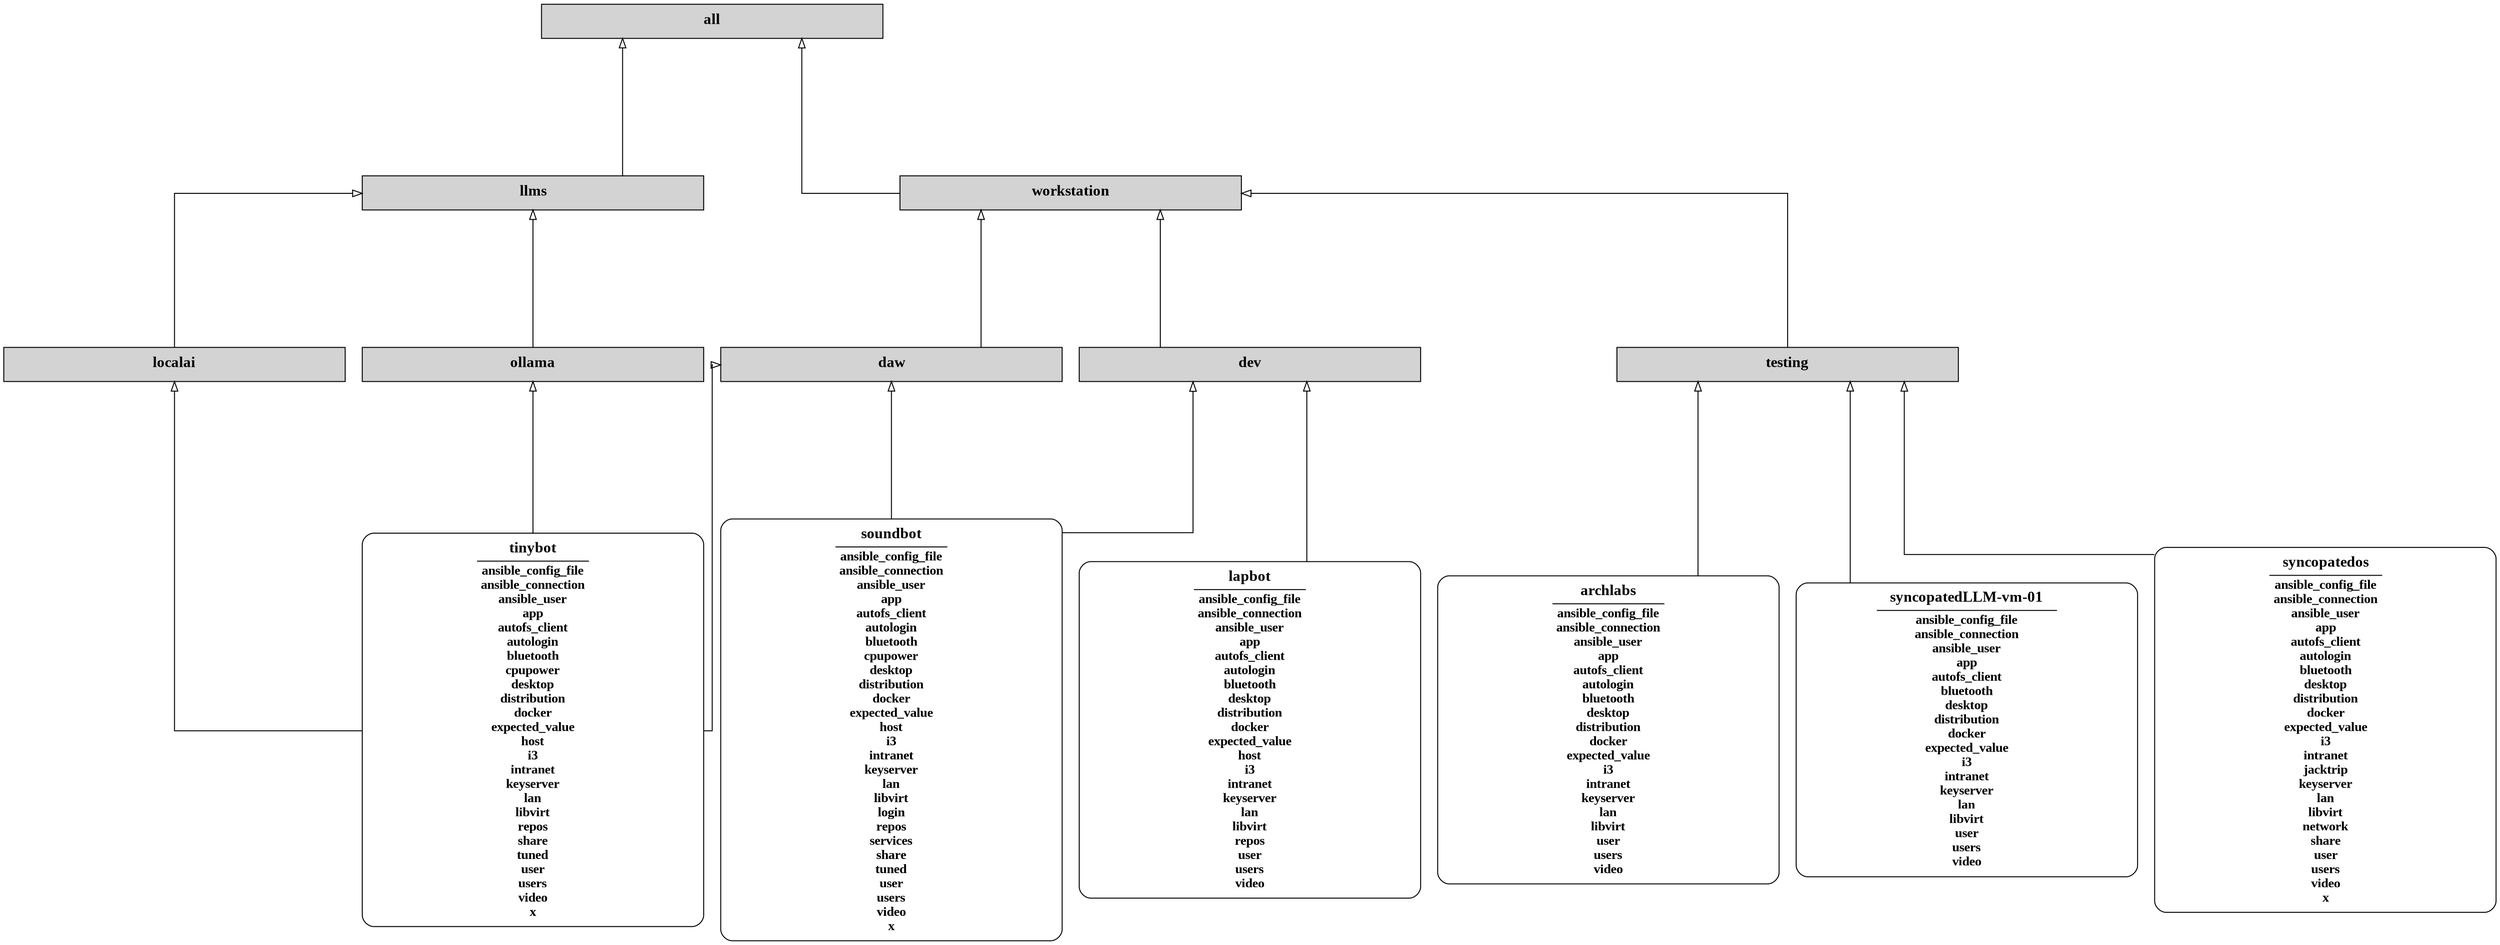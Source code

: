 digraph "workstation" {
  rankdir=TD; splines=ortho; ranksep=2;  node [ width=5 style=filled fillcolor=lightgrey ];  edge [ dir=back arrowtail=empty ];

  "all" [shape=record label=<
<table border="0" cellborder="0">
  <tr><td><b>
  <font face="Times New Roman, Bold" point-size="16">all</font>
  </b></td></tr>
</table>
>]
  "archlabs" [shape=record style=rounded label=<
<table border="0" cellborder="0">
  <tr><td><b>
  <font face="Times New Roman, Bold" point-size="16">archlabs</font>
  </b></td></tr>
<hr/><tr><td><font face="Times New Roman, Bold" point-size="14">ansible_config_file<br/>ansible_connection<br/>ansible_user<br/>app<br/>autofs_client<br/>autologin<br/>bluetooth<br/>desktop<br/>distribution<br/>docker<br/>expected_value<br/>i3<br/>intranet<br/>keyserver<br/>lan<br/>libvirt<br/>user<br/>users<br/>video<br/></font></td></tr></table>
>]
  "daw" [shape=record label=<
<table border="0" cellborder="0">
  <tr><td><b>
  <font face="Times New Roman, Bold" point-size="16">daw</font>
  </b></td></tr>
</table>
>]
  "dev" [shape=record label=<
<table border="0" cellborder="0">
  <tr><td><b>
  <font face="Times New Roman, Bold" point-size="16">dev</font>
  </b></td></tr>
</table>
>]
  "lapbot" [shape=record style=rounded label=<
<table border="0" cellborder="0">
  <tr><td><b>
  <font face="Times New Roman, Bold" point-size="16">lapbot</font>
  </b></td></tr>
<hr/><tr><td><font face="Times New Roman, Bold" point-size="14">ansible_config_file<br/>ansible_connection<br/>ansible_user<br/>app<br/>autofs_client<br/>autologin<br/>bluetooth<br/>desktop<br/>distribution<br/>docker<br/>expected_value<br/>host<br/>i3<br/>intranet<br/>keyserver<br/>lan<br/>libvirt<br/>repos<br/>user<br/>users<br/>video<br/></font></td></tr></table>
>]
  "llms" [shape=record label=<
<table border="0" cellborder="0">
  <tr><td><b>
  <font face="Times New Roman, Bold" point-size="16">llms</font>
  </b></td></tr>
</table>
>]
  "localai" [shape=record label=<
<table border="0" cellborder="0">
  <tr><td><b>
  <font face="Times New Roman, Bold" point-size="16">localai</font>
  </b></td></tr>
</table>
>]
  "ollama" [shape=record label=<
<table border="0" cellborder="0">
  <tr><td><b>
  <font face="Times New Roman, Bold" point-size="16">ollama</font>
  </b></td></tr>
</table>
>]
  "soundbot" [shape=record style=rounded label=<
<table border="0" cellborder="0">
  <tr><td><b>
  <font face="Times New Roman, Bold" point-size="16">soundbot</font>
  </b></td></tr>
<hr/><tr><td><font face="Times New Roman, Bold" point-size="14">ansible_config_file<br/>ansible_connection<br/>ansible_user<br/>app<br/>autofs_client<br/>autologin<br/>bluetooth<br/>cpupower<br/>desktop<br/>distribution<br/>docker<br/>expected_value<br/>host<br/>i3<br/>intranet<br/>keyserver<br/>lan<br/>libvirt<br/>login<br/>repos<br/>services<br/>share<br/>tuned<br/>user<br/>users<br/>video<br/>x<br/></font></td></tr></table>
>]
  "syncopatedLLM_vm_01" [shape=record style=rounded label=<
<table border="0" cellborder="0">
  <tr><td><b>
  <font face="Times New Roman, Bold" point-size="16">syncopatedLLM-vm-01</font>
  </b></td></tr>
<hr/><tr><td><font face="Times New Roman, Bold" point-size="14">ansible_config_file<br/>ansible_connection<br/>ansible_user<br/>app<br/>autofs_client<br/>bluetooth<br/>desktop<br/>distribution<br/>docker<br/>expected_value<br/>i3<br/>intranet<br/>keyserver<br/>lan<br/>libvirt<br/>user<br/>users<br/>video<br/></font></td></tr></table>
>]
  "syncopatedos" [shape=record style=rounded label=<
<table border="0" cellborder="0">
  <tr><td><b>
  <font face="Times New Roman, Bold" point-size="16">syncopatedos</font>
  </b></td></tr>
<hr/><tr><td><font face="Times New Roman, Bold" point-size="14">ansible_config_file<br/>ansible_connection<br/>ansible_user<br/>app<br/>autofs_client<br/>autologin<br/>bluetooth<br/>desktop<br/>distribution<br/>docker<br/>expected_value<br/>i3<br/>intranet<br/>jacktrip<br/>keyserver<br/>lan<br/>libvirt<br/>network<br/>share<br/>user<br/>users<br/>video<br/>x<br/></font></td></tr></table>
>]
  "testing" [shape=record label=<
<table border="0" cellborder="0">
  <tr><td><b>
  <font face="Times New Roman, Bold" point-size="16">testing</font>
  </b></td></tr>
</table>
>]
  "tinybot" [shape=record style=rounded label=<
<table border="0" cellborder="0">
  <tr><td><b>
  <font face="Times New Roman, Bold" point-size="16">tinybot</font>
  </b></td></tr>
<hr/><tr><td><font face="Times New Roman, Bold" point-size="14">ansible_config_file<br/>ansible_connection<br/>ansible_user<br/>app<br/>autofs_client<br/>autologin<br/>bluetooth<br/>cpupower<br/>desktop<br/>distribution<br/>docker<br/>expected_value<br/>host<br/>i3<br/>intranet<br/>keyserver<br/>lan<br/>libvirt<br/>repos<br/>share<br/>tuned<br/>user<br/>users<br/>video<br/>x<br/></font></td></tr></table>
>]
  "workstation" [shape=record label=<
<table border="0" cellborder="0">
  <tr><td><b>
  <font face="Times New Roman, Bold" point-size="16">workstation</font>
  </b></td></tr>
</table>
>]

  "all" -> "workstation";
  "all" -> "llms";
  "daw" -> "soundbot";
  "daw" -> "tinybot";
  "dev" -> "lapbot";
  "dev" -> "soundbot";
  "llms" -> "localai";
  "llms" -> "ollama";
  "localai" -> "tinybot";
  "ollama" -> "tinybot";
  "testing" -> "syncopatedLLM_vm_01";
  "testing" -> "syncopatedos";
  "testing" -> "archlabs";
  "workstation" -> "testing";
  "workstation" -> "daw";
  "workstation" -> "dev";
}
